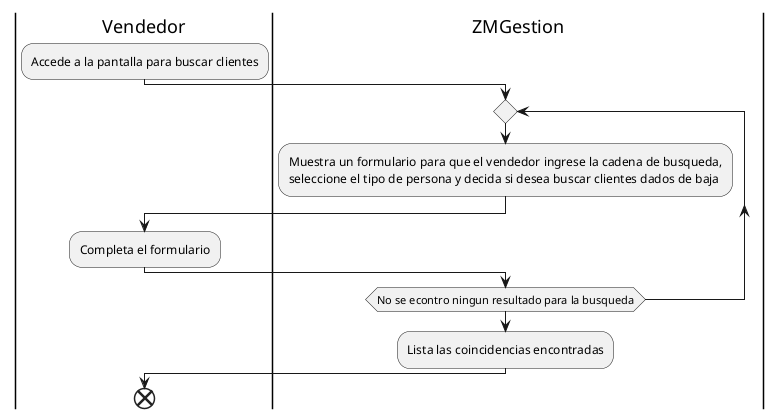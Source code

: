 @startuml buscarAvanzadoClientes
|Vendedor|
:Accede a la pantalla para buscar clientes;
|ZMGestion|
repeat
:Muestra un formulario para que el vendedor ingrese la cadena de busqueda,
seleccione el tipo de persona y decida si desea buscar clientes dados de baja;
|Vendedor|
:Completa el formulario;
|ZMGestion|
repeat while(No se econtro ningun resultado para la busqueda)
:Lista las coincidencias encontradas;
|Vendedor|
end
@enduml
